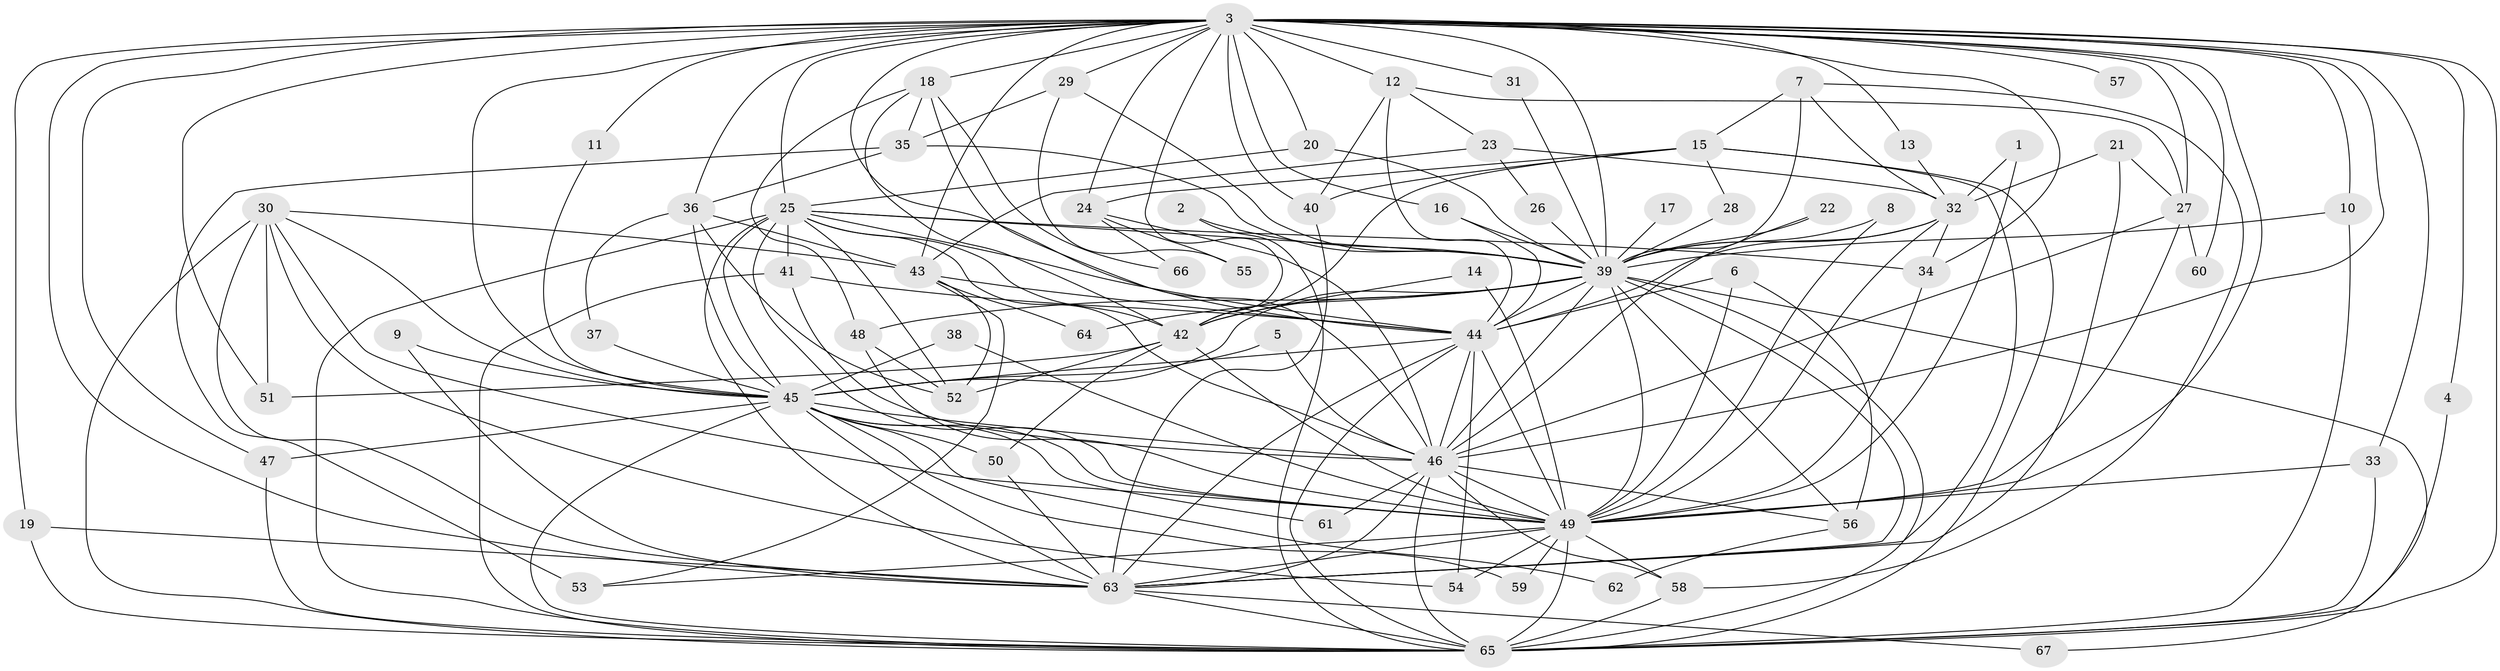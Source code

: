 // original degree distribution, {30: 0.007518796992481203, 17: 0.007518796992481203, 34: 0.007518796992481203, 22: 0.007518796992481203, 19: 0.007518796992481203, 18: 0.007518796992481203, 21: 0.007518796992481203, 16: 0.007518796992481203, 26: 0.015037593984962405, 3: 0.2556390977443609, 2: 0.49624060150375937, 4: 0.09022556390977443, 10: 0.007518796992481203, 6: 0.022556390977443608, 5: 0.03007518796992481, 8: 0.015037593984962405, 7: 0.007518796992481203}
// Generated by graph-tools (version 1.1) at 2025/25/03/09/25 03:25:45]
// undirected, 67 vertices, 190 edges
graph export_dot {
graph [start="1"]
  node [color=gray90,style=filled];
  1;
  2;
  3;
  4;
  5;
  6;
  7;
  8;
  9;
  10;
  11;
  12;
  13;
  14;
  15;
  16;
  17;
  18;
  19;
  20;
  21;
  22;
  23;
  24;
  25;
  26;
  27;
  28;
  29;
  30;
  31;
  32;
  33;
  34;
  35;
  36;
  37;
  38;
  39;
  40;
  41;
  42;
  43;
  44;
  45;
  46;
  47;
  48;
  49;
  50;
  51;
  52;
  53;
  54;
  55;
  56;
  57;
  58;
  59;
  60;
  61;
  62;
  63;
  64;
  65;
  66;
  67;
  1 -- 32 [weight=1.0];
  1 -- 49 [weight=1.0];
  2 -- 39 [weight=1.0];
  2 -- 65 [weight=1.0];
  3 -- 4 [weight=1.0];
  3 -- 10 [weight=1.0];
  3 -- 11 [weight=1.0];
  3 -- 12 [weight=1.0];
  3 -- 13 [weight=1.0];
  3 -- 16 [weight=1.0];
  3 -- 18 [weight=1.0];
  3 -- 19 [weight=2.0];
  3 -- 20 [weight=1.0];
  3 -- 24 [weight=1.0];
  3 -- 25 [weight=2.0];
  3 -- 27 [weight=1.0];
  3 -- 29 [weight=2.0];
  3 -- 31 [weight=1.0];
  3 -- 33 [weight=1.0];
  3 -- 34 [weight=1.0];
  3 -- 36 [weight=2.0];
  3 -- 39 [weight=2.0];
  3 -- 40 [weight=2.0];
  3 -- 42 [weight=2.0];
  3 -- 43 [weight=1.0];
  3 -- 44 [weight=2.0];
  3 -- 45 [weight=3.0];
  3 -- 46 [weight=5.0];
  3 -- 47 [weight=1.0];
  3 -- 49 [weight=2.0];
  3 -- 51 [weight=1.0];
  3 -- 57 [weight=1.0];
  3 -- 60 [weight=1.0];
  3 -- 63 [weight=2.0];
  3 -- 65 [weight=2.0];
  4 -- 65 [weight=1.0];
  5 -- 45 [weight=1.0];
  5 -- 46 [weight=1.0];
  6 -- 44 [weight=1.0];
  6 -- 49 [weight=1.0];
  6 -- 56 [weight=1.0];
  7 -- 15 [weight=1.0];
  7 -- 32 [weight=1.0];
  7 -- 39 [weight=1.0];
  7 -- 58 [weight=1.0];
  8 -- 39 [weight=1.0];
  8 -- 49 [weight=1.0];
  9 -- 45 [weight=1.0];
  9 -- 63 [weight=1.0];
  10 -- 39 [weight=1.0];
  10 -- 65 [weight=1.0];
  11 -- 45 [weight=1.0];
  12 -- 23 [weight=1.0];
  12 -- 27 [weight=1.0];
  12 -- 40 [weight=1.0];
  12 -- 44 [weight=1.0];
  13 -- 32 [weight=1.0];
  14 -- 42 [weight=1.0];
  14 -- 49 [weight=1.0];
  15 -- 24 [weight=1.0];
  15 -- 28 [weight=1.0];
  15 -- 40 [weight=1.0];
  15 -- 42 [weight=2.0];
  15 -- 63 [weight=1.0];
  15 -- 65 [weight=1.0];
  16 -- 39 [weight=1.0];
  16 -- 44 [weight=1.0];
  17 -- 39 [weight=1.0];
  18 -- 35 [weight=1.0];
  18 -- 42 [weight=1.0];
  18 -- 46 [weight=1.0];
  18 -- 48 [weight=1.0];
  18 -- 66 [weight=1.0];
  19 -- 63 [weight=1.0];
  19 -- 65 [weight=1.0];
  20 -- 25 [weight=1.0];
  20 -- 39 [weight=1.0];
  21 -- 27 [weight=1.0];
  21 -- 32 [weight=1.0];
  21 -- 63 [weight=1.0];
  22 -- 39 [weight=1.0];
  22 -- 46 [weight=1.0];
  23 -- 26 [weight=1.0];
  23 -- 32 [weight=1.0];
  23 -- 43 [weight=1.0];
  24 -- 46 [weight=1.0];
  24 -- 55 [weight=1.0];
  24 -- 66 [weight=1.0];
  25 -- 34 [weight=1.0];
  25 -- 39 [weight=1.0];
  25 -- 41 [weight=1.0];
  25 -- 42 [weight=1.0];
  25 -- 44 [weight=1.0];
  25 -- 45 [weight=1.0];
  25 -- 46 [weight=2.0];
  25 -- 49 [weight=1.0];
  25 -- 52 [weight=1.0];
  25 -- 63 [weight=1.0];
  25 -- 65 [weight=2.0];
  26 -- 39 [weight=1.0];
  27 -- 46 [weight=1.0];
  27 -- 49 [weight=1.0];
  27 -- 60 [weight=1.0];
  28 -- 39 [weight=1.0];
  29 -- 35 [weight=1.0];
  29 -- 39 [weight=1.0];
  29 -- 55 [weight=1.0];
  30 -- 43 [weight=1.0];
  30 -- 45 [weight=1.0];
  30 -- 49 [weight=1.0];
  30 -- 51 [weight=1.0];
  30 -- 54 [weight=1.0];
  30 -- 63 [weight=2.0];
  30 -- 65 [weight=1.0];
  31 -- 39 [weight=1.0];
  32 -- 34 [weight=1.0];
  32 -- 39 [weight=1.0];
  32 -- 44 [weight=1.0];
  32 -- 49 [weight=1.0];
  33 -- 49 [weight=1.0];
  33 -- 65 [weight=1.0];
  34 -- 49 [weight=1.0];
  35 -- 36 [weight=1.0];
  35 -- 39 [weight=1.0];
  35 -- 53 [weight=1.0];
  36 -- 37 [weight=1.0];
  36 -- 43 [weight=1.0];
  36 -- 45 [weight=1.0];
  36 -- 52 [weight=1.0];
  37 -- 45 [weight=1.0];
  38 -- 45 [weight=1.0];
  38 -- 49 [weight=1.0];
  39 -- 42 [weight=1.0];
  39 -- 44 [weight=2.0];
  39 -- 45 [weight=2.0];
  39 -- 46 [weight=1.0];
  39 -- 48 [weight=1.0];
  39 -- 49 [weight=1.0];
  39 -- 56 [weight=2.0];
  39 -- 63 [weight=1.0];
  39 -- 64 [weight=1.0];
  39 -- 65 [weight=2.0];
  39 -- 67 [weight=1.0];
  40 -- 63 [weight=1.0];
  41 -- 44 [weight=1.0];
  41 -- 46 [weight=1.0];
  41 -- 65 [weight=1.0];
  42 -- 49 [weight=1.0];
  42 -- 50 [weight=1.0];
  42 -- 51 [weight=1.0];
  42 -- 52 [weight=1.0];
  43 -- 44 [weight=1.0];
  43 -- 52 [weight=1.0];
  43 -- 53 [weight=1.0];
  43 -- 64 [weight=1.0];
  44 -- 45 [weight=2.0];
  44 -- 46 [weight=1.0];
  44 -- 49 [weight=1.0];
  44 -- 54 [weight=1.0];
  44 -- 63 [weight=2.0];
  44 -- 65 [weight=1.0];
  45 -- 46 [weight=2.0];
  45 -- 47 [weight=1.0];
  45 -- 49 [weight=1.0];
  45 -- 50 [weight=2.0];
  45 -- 59 [weight=1.0];
  45 -- 61 [weight=2.0];
  45 -- 62 [weight=1.0];
  45 -- 63 [weight=1.0];
  45 -- 65 [weight=1.0];
  46 -- 49 [weight=1.0];
  46 -- 56 [weight=1.0];
  46 -- 58 [weight=1.0];
  46 -- 61 [weight=1.0];
  46 -- 63 [weight=1.0];
  46 -- 65 [weight=1.0];
  47 -- 65 [weight=1.0];
  48 -- 49 [weight=1.0];
  48 -- 52 [weight=1.0];
  49 -- 53 [weight=1.0];
  49 -- 54 [weight=1.0];
  49 -- 58 [weight=1.0];
  49 -- 59 [weight=1.0];
  49 -- 63 [weight=1.0];
  49 -- 65 [weight=2.0];
  50 -- 63 [weight=1.0];
  56 -- 62 [weight=1.0];
  58 -- 65 [weight=1.0];
  63 -- 65 [weight=1.0];
  63 -- 67 [weight=1.0];
}
